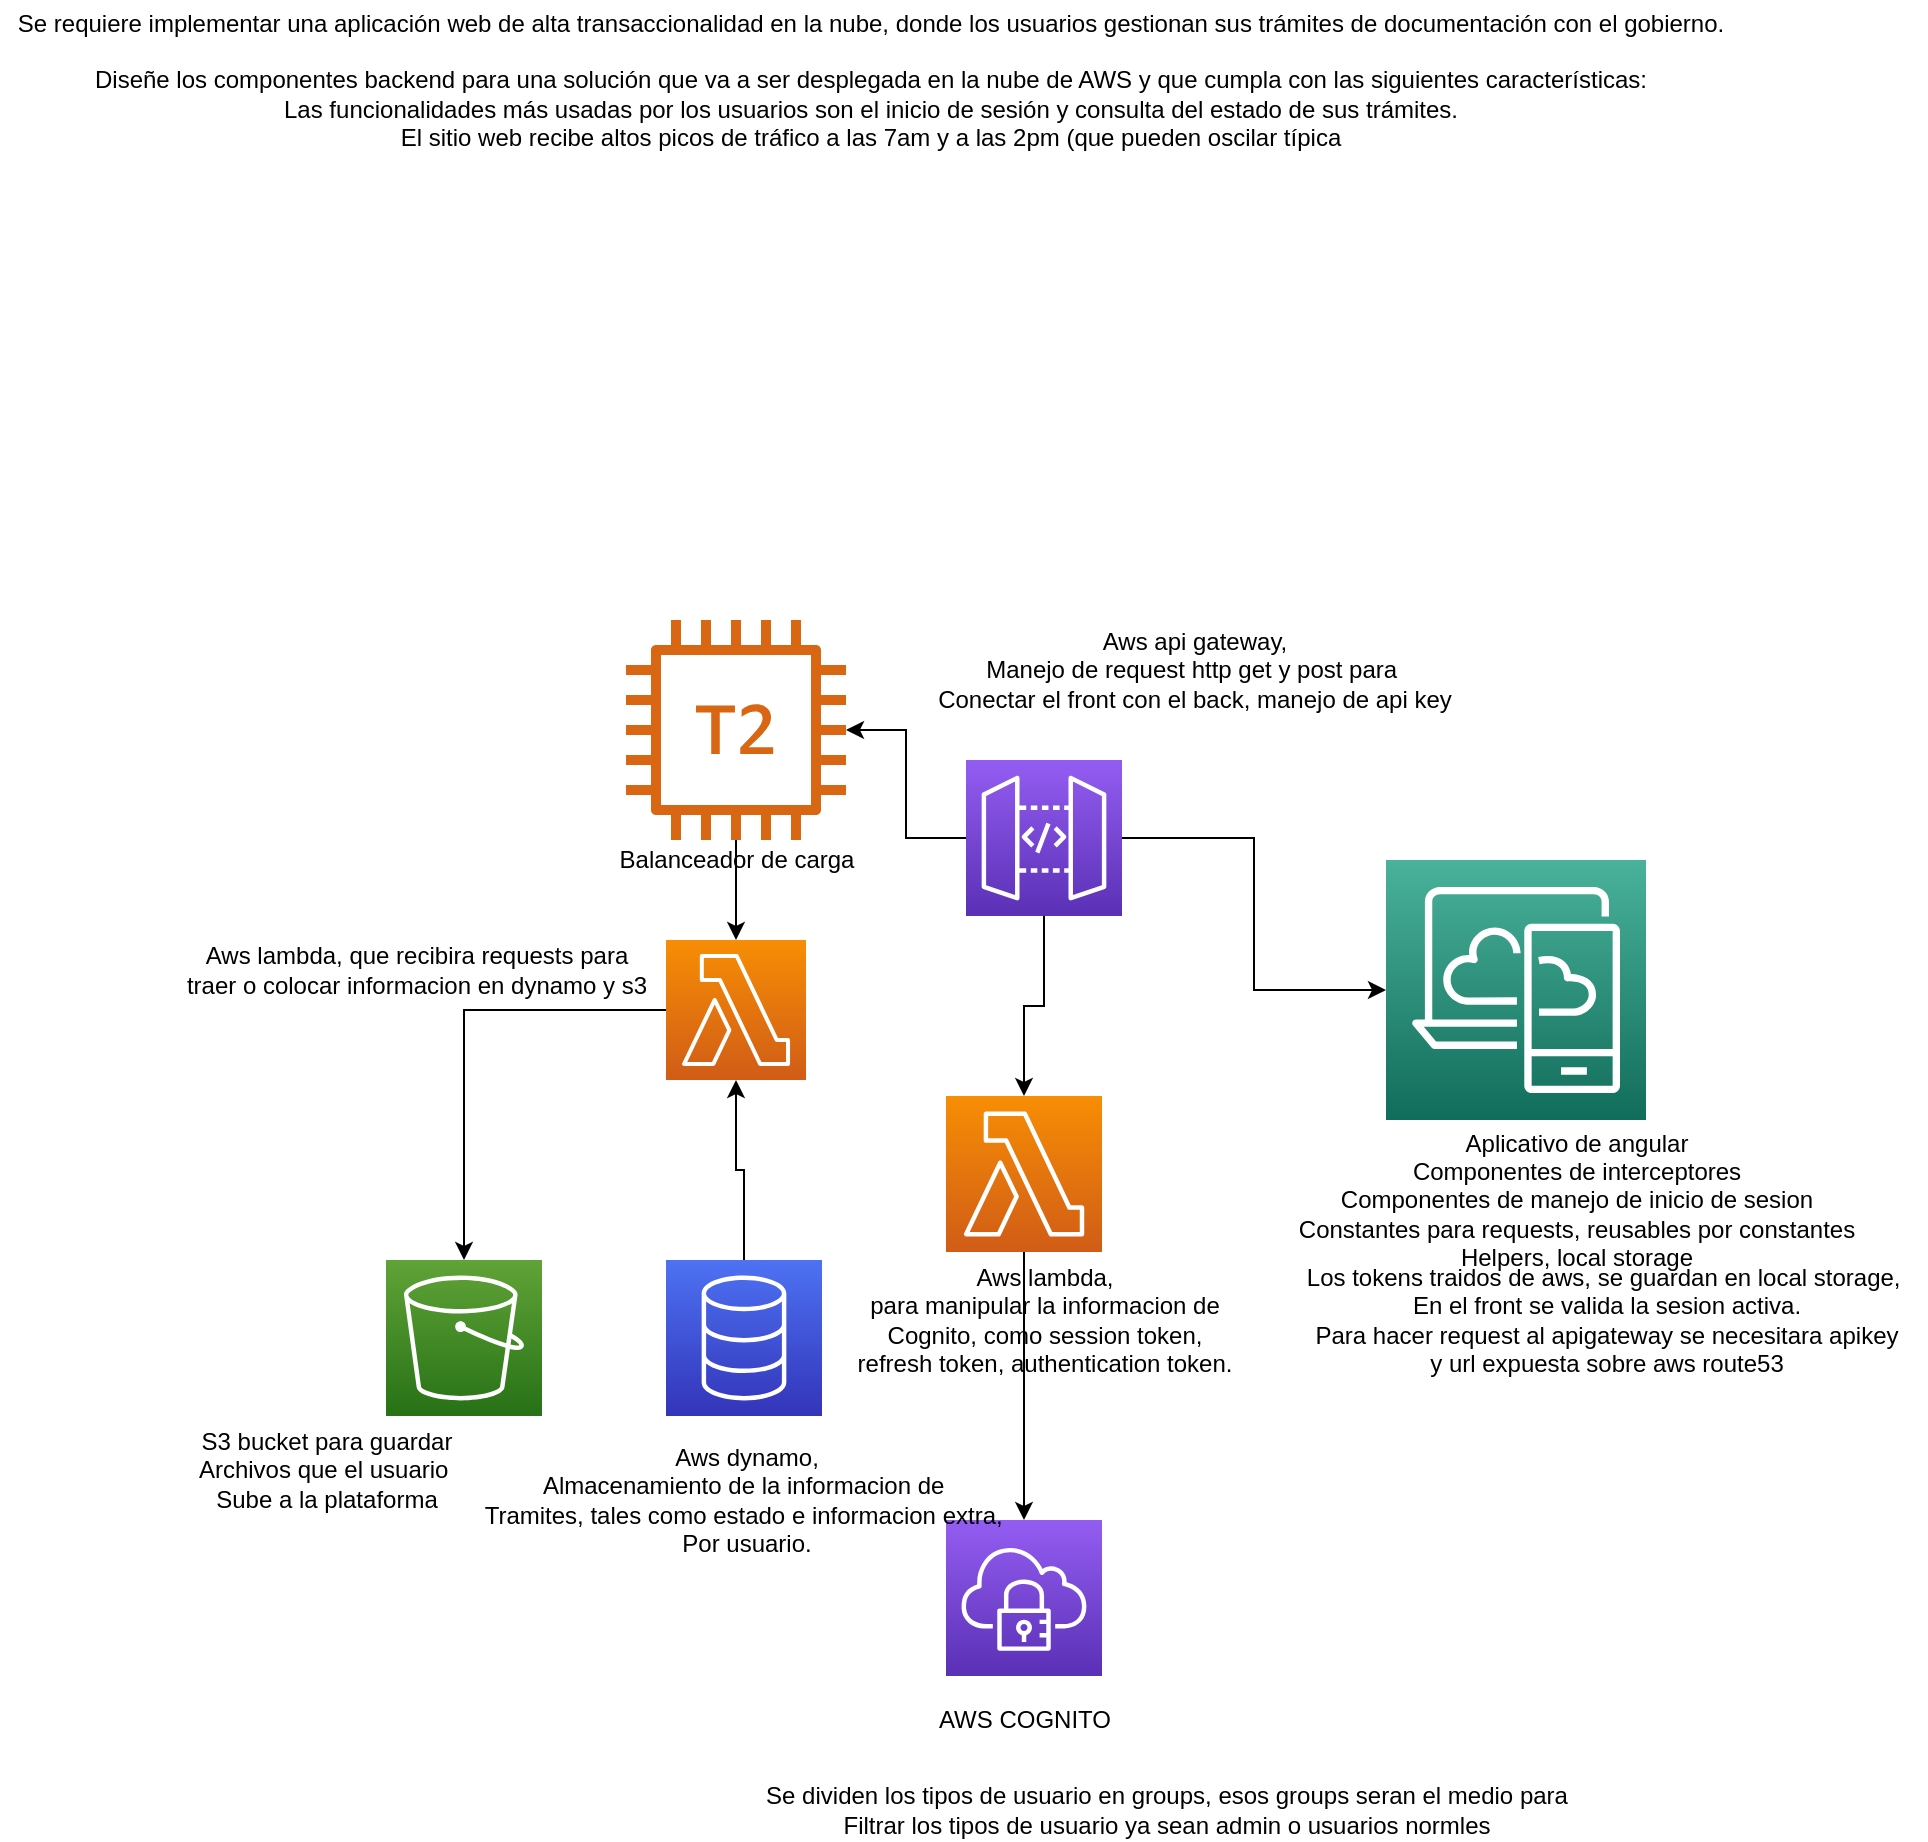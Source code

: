 <mxfile version="13.9.3" type="github">
  <diagram id="mgfzn3phsOALHykfTqVJ" name="Page-1">
    <mxGraphModel dx="1671" dy="1333" grid="1" gridSize="10" guides="1" tooltips="1" connect="1" arrows="1" fold="1" page="1" pageScale="1" pageWidth="827" pageHeight="1169" math="0" shadow="0">
      <root>
        <mxCell id="0" />
        <mxCell id="1" parent="0" />
        <mxCell id="_4J6cHevrJo1s5nQSGHG-1" value="&lt;div&gt;Se requiere implementar una aplicación web de alta transaccionalidad en la nube, donde los usuarios gestionan sus trámites de documentación con el gobierno.&lt;/div&gt;&lt;div&gt;&lt;br&gt;&lt;/div&gt;&lt;div&gt;Diseñe los componentes backend para una solución que va a ser desplegada en la nube de AWS y que cumpla con las siguientes características:&lt;/div&gt;&lt;div&gt;Las funcionalidades más usadas por los usuarios son el inicio de sesión y consulta del estado de sus trámites.&lt;/div&gt;&lt;div&gt;El sitio web recibe altos picos de tráfico a las 7am y a las 2pm (que pueden oscilar típica&lt;/div&gt;" style="text;html=1;resizable=0;autosize=1;align=center;verticalAlign=middle;points=[];fillColor=none;strokeColor=none;rounded=0;" vertex="1" parent="1">
          <mxGeometry x="-43" y="10" width="870" height="80" as="geometry" />
        </mxCell>
        <mxCell id="_4J6cHevrJo1s5nQSGHG-15" style="edgeStyle=orthogonalEdgeStyle;rounded=0;orthogonalLoop=1;jettySize=auto;html=1;" edge="1" parent="1" source="_4J6cHevrJo1s5nQSGHG-2" target="_4J6cHevrJo1s5nQSGHG-12">
          <mxGeometry relative="1" as="geometry" />
        </mxCell>
        <mxCell id="_4J6cHevrJo1s5nQSGHG-2" value="" style="outlineConnect=0;fontColor=#232F3E;gradientColor=#F78E04;gradientDirection=north;fillColor=#D05C17;strokeColor=#ffffff;dashed=0;verticalLabelPosition=bottom;verticalAlign=top;align=center;html=1;fontSize=12;fontStyle=0;aspect=fixed;shape=mxgraph.aws4.resourceIcon;resIcon=mxgraph.aws4.lambda;" vertex="1" parent="1">
          <mxGeometry x="290" y="480" width="70" height="70" as="geometry" />
        </mxCell>
        <mxCell id="_4J6cHevrJo1s5nQSGHG-6" value="" style="edgeStyle=orthogonalEdgeStyle;rounded=0;orthogonalLoop=1;jettySize=auto;html=1;" edge="1" parent="1" source="_4J6cHevrJo1s5nQSGHG-3" target="_4J6cHevrJo1s5nQSGHG-5">
          <mxGeometry relative="1" as="geometry" />
        </mxCell>
        <mxCell id="_4J6cHevrJo1s5nQSGHG-11" value="" style="edgeStyle=orthogonalEdgeStyle;rounded=0;orthogonalLoop=1;jettySize=auto;html=1;" edge="1" parent="1" source="_4J6cHevrJo1s5nQSGHG-3" target="_4J6cHevrJo1s5nQSGHG-9">
          <mxGeometry relative="1" as="geometry" />
        </mxCell>
        <mxCell id="_4J6cHevrJo1s5nQSGHG-17" style="edgeStyle=orthogonalEdgeStyle;rounded=0;orthogonalLoop=1;jettySize=auto;html=1;" edge="1" parent="1" source="_4J6cHevrJo1s5nQSGHG-3" target="_4J6cHevrJo1s5nQSGHG-16">
          <mxGeometry relative="1" as="geometry" />
        </mxCell>
        <mxCell id="_4J6cHevrJo1s5nQSGHG-3" value="" style="outlineConnect=0;fontColor=#232F3E;gradientColor=#945DF2;gradientDirection=north;fillColor=#5A30B5;strokeColor=#ffffff;dashed=0;verticalLabelPosition=bottom;verticalAlign=top;align=center;html=1;fontSize=12;fontStyle=0;aspect=fixed;shape=mxgraph.aws4.resourceIcon;resIcon=mxgraph.aws4.api_gateway;" vertex="1" parent="1">
          <mxGeometry x="440" y="390" width="78" height="78" as="geometry" />
        </mxCell>
        <mxCell id="_4J6cHevrJo1s5nQSGHG-8" value="" style="edgeStyle=orthogonalEdgeStyle;rounded=0;orthogonalLoop=1;jettySize=auto;html=1;" edge="1" parent="1" source="_4J6cHevrJo1s5nQSGHG-4" target="_4J6cHevrJo1s5nQSGHG-2">
          <mxGeometry relative="1" as="geometry" />
        </mxCell>
        <mxCell id="_4J6cHevrJo1s5nQSGHG-4" value="" style="outlineConnect=0;fontColor=#232F3E;gradientColor=#4D72F3;gradientDirection=north;fillColor=#3334B9;strokeColor=#ffffff;dashed=0;verticalLabelPosition=bottom;verticalAlign=top;align=center;html=1;fontSize=12;fontStyle=0;aspect=fixed;shape=mxgraph.aws4.resourceIcon;resIcon=mxgraph.aws4.database;" vertex="1" parent="1">
          <mxGeometry x="290" y="640" width="78" height="78" as="geometry" />
        </mxCell>
        <mxCell id="_4J6cHevrJo1s5nQSGHG-5" value="" style="outlineConnect=0;fontColor=#232F3E;gradientColor=#4AB29A;gradientDirection=north;fillColor=#116D5B;strokeColor=#ffffff;dashed=0;verticalLabelPosition=bottom;verticalAlign=top;align=center;html=1;fontSize=12;fontStyle=0;aspect=fixed;shape=mxgraph.aws4.resourceIcon;resIcon=mxgraph.aws4.desktop_and_app_streaming;" vertex="1" parent="1">
          <mxGeometry x="650" y="440" width="130" height="130" as="geometry" />
        </mxCell>
        <mxCell id="_4J6cHevrJo1s5nQSGHG-14" value="" style="edgeStyle=orthogonalEdgeStyle;rounded=0;orthogonalLoop=1;jettySize=auto;html=1;" edge="1" parent="1" source="_4J6cHevrJo1s5nQSGHG-9" target="_4J6cHevrJo1s5nQSGHG-13">
          <mxGeometry relative="1" as="geometry" />
        </mxCell>
        <mxCell id="_4J6cHevrJo1s5nQSGHG-9" value="" style="outlineConnect=0;fontColor=#232F3E;gradientColor=#F78E04;gradientDirection=north;fillColor=#D05C17;strokeColor=#ffffff;dashed=0;verticalLabelPosition=bottom;verticalAlign=top;align=center;html=1;fontSize=12;fontStyle=0;aspect=fixed;shape=mxgraph.aws4.resourceIcon;resIcon=mxgraph.aws4.lambda;" vertex="1" parent="1">
          <mxGeometry x="430" y="558" width="78" height="78" as="geometry" />
        </mxCell>
        <mxCell id="_4J6cHevrJo1s5nQSGHG-12" value="" style="outlineConnect=0;fontColor=#232F3E;gradientColor=#60A337;gradientDirection=north;fillColor=#277116;strokeColor=#ffffff;dashed=0;verticalLabelPosition=bottom;verticalAlign=top;align=center;html=1;fontSize=12;fontStyle=0;aspect=fixed;shape=mxgraph.aws4.resourceIcon;resIcon=mxgraph.aws4.s3;" vertex="1" parent="1">
          <mxGeometry x="150" y="640" width="78" height="78" as="geometry" />
        </mxCell>
        <mxCell id="_4J6cHevrJo1s5nQSGHG-13" value="" style="outlineConnect=0;fontColor=#232F3E;gradientColor=#945DF2;gradientDirection=north;fillColor=#5A30B5;strokeColor=#ffffff;dashed=0;verticalLabelPosition=bottom;verticalAlign=top;align=center;html=1;fontSize=12;fontStyle=0;aspect=fixed;shape=mxgraph.aws4.resourceIcon;resIcon=mxgraph.aws4.client_vpn;" vertex="1" parent="1">
          <mxGeometry x="430" y="770" width="78" height="78" as="geometry" />
        </mxCell>
        <mxCell id="_4J6cHevrJo1s5nQSGHG-18" style="edgeStyle=orthogonalEdgeStyle;rounded=0;orthogonalLoop=1;jettySize=auto;html=1;" edge="1" parent="1" source="_4J6cHevrJo1s5nQSGHG-16" target="_4J6cHevrJo1s5nQSGHG-2">
          <mxGeometry relative="1" as="geometry" />
        </mxCell>
        <mxCell id="_4J6cHevrJo1s5nQSGHG-16" value="" style="outlineConnect=0;fontColor=#232F3E;gradientColor=none;fillColor=#D86613;strokeColor=none;dashed=0;verticalLabelPosition=bottom;verticalAlign=top;align=center;html=1;fontSize=12;fontStyle=0;aspect=fixed;pointerEvents=1;shape=mxgraph.aws4.t2_instance;" vertex="1" parent="1">
          <mxGeometry x="270" y="320" width="110" height="110" as="geometry" />
        </mxCell>
        <mxCell id="_4J6cHevrJo1s5nQSGHG-19" value="Aplicativo de angular&lt;br&gt;Componentes de interceptores&lt;br&gt;Componentes de manejo de inicio de sesion&lt;br&gt;Constantes para requests, reusables por constantes&lt;br&gt;Helpers, local storage" style="text;html=1;resizable=0;autosize=1;align=center;verticalAlign=middle;points=[];fillColor=none;strokeColor=none;rounded=0;" vertex="1" parent="1">
          <mxGeometry x="600" y="570" width="290" height="80" as="geometry" />
        </mxCell>
        <mxCell id="_4J6cHevrJo1s5nQSGHG-20" value="AWS COGNITO" style="text;html=1;resizable=0;autosize=1;align=center;verticalAlign=middle;points=[];fillColor=none;strokeColor=none;rounded=0;" vertex="1" parent="1">
          <mxGeometry x="419" y="860" width="100" height="20" as="geometry" />
        </mxCell>
        <mxCell id="_4J6cHevrJo1s5nQSGHG-22" value="Aws lambda, &lt;br&gt;para manipular la informacion de&lt;br&gt;Cognito, como session token, &lt;br&gt;refresh token, authentication token." style="text;html=1;resizable=0;autosize=1;align=center;verticalAlign=middle;points=[];fillColor=none;strokeColor=none;rounded=0;" vertex="1" parent="1">
          <mxGeometry x="379" y="640" width="200" height="60" as="geometry" />
        </mxCell>
        <mxCell id="_4J6cHevrJo1s5nQSGHG-24" value="Aws dynamo,&lt;br&gt;Almacenamiento de la informacion de&amp;nbsp;&lt;br&gt;Tramites, tales como estado e informacion extra,&amp;nbsp;&lt;br&gt;Por usuario." style="text;html=1;resizable=0;autosize=1;align=center;verticalAlign=middle;points=[];fillColor=none;strokeColor=none;rounded=0;" vertex="1" parent="1">
          <mxGeometry x="190" y="730" width="280" height="60" as="geometry" />
        </mxCell>
        <mxCell id="_4J6cHevrJo1s5nQSGHG-25" value="S3 bucket para guardar&lt;br&gt;Archivos que el usuario&amp;nbsp;&lt;br&gt;Sube a la plataforma" style="text;html=1;resizable=0;autosize=1;align=center;verticalAlign=middle;points=[];fillColor=none;strokeColor=none;rounded=0;" vertex="1" parent="1">
          <mxGeometry x="50" y="720" width="140" height="50" as="geometry" />
        </mxCell>
        <mxCell id="_4J6cHevrJo1s5nQSGHG-26" value="Aws lambda, que recibira requests para &lt;br&gt;traer o colocar informacion en dynamo y s3" style="text;html=1;resizable=0;autosize=1;align=center;verticalAlign=middle;points=[];fillColor=none;strokeColor=none;rounded=0;" vertex="1" parent="1">
          <mxGeometry x="40" y="480" width="250" height="30" as="geometry" />
        </mxCell>
        <mxCell id="_4J6cHevrJo1s5nQSGHG-27" value="Balanceador de carga" style="text;html=1;resizable=0;autosize=1;align=center;verticalAlign=middle;points=[];fillColor=none;strokeColor=none;rounded=0;" vertex="1" parent="1">
          <mxGeometry x="260" y="430" width="130" height="20" as="geometry" />
        </mxCell>
        <mxCell id="_4J6cHevrJo1s5nQSGHG-28" value="Aws api gateway,&lt;br&gt;Manejo de request http get y post para&amp;nbsp;&lt;br&gt;Conectar el front con el back, manejo de api key" style="text;html=1;resizable=0;autosize=1;align=center;verticalAlign=middle;points=[];fillColor=none;strokeColor=none;rounded=0;" vertex="1" parent="1">
          <mxGeometry x="419" y="320" width="270" height="50" as="geometry" />
        </mxCell>
        <mxCell id="_4J6cHevrJo1s5nQSGHG-30" value="Los tokens traidos de aws, se guardan en local storage,&amp;nbsp;&lt;br&gt;En el front se valida la sesion activa.&lt;br&gt;Para hacer request al apigateway se necesitara apikey&lt;br&gt;y url expuesta sobre aws route53" style="text;html=1;resizable=0;autosize=1;align=center;verticalAlign=middle;points=[];fillColor=none;strokeColor=none;rounded=0;" vertex="1" parent="1">
          <mxGeometry x="600" y="640" width="320" height="60" as="geometry" />
        </mxCell>
        <mxCell id="_4J6cHevrJo1s5nQSGHG-31" value="Se dividen los tipos de usuario en groups, esos groups seran el medio para&lt;br&gt;Filtrar los tipos de usuario ya sean admin o usuarios normles" style="text;html=1;resizable=0;autosize=1;align=center;verticalAlign=middle;points=[];fillColor=none;strokeColor=none;rounded=0;" vertex="1" parent="1">
          <mxGeometry x="330" y="900" width="420" height="30" as="geometry" />
        </mxCell>
      </root>
    </mxGraphModel>
  </diagram>
</mxfile>
